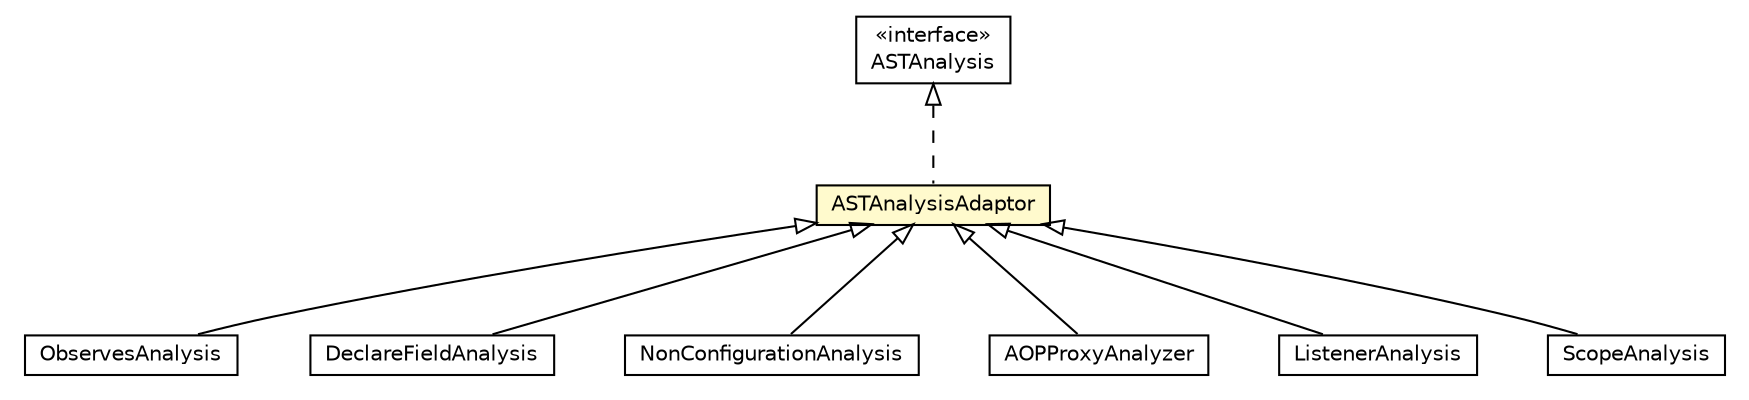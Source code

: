 #!/usr/local/bin/dot
#
# Class diagram 
# Generated by UMLGraph version 5.1 (http://www.umlgraph.org/)
#

digraph G {
	edge [fontname="Helvetica",fontsize=10,labelfontname="Helvetica",labelfontsize=10];
	node [fontname="Helvetica",fontsize=10,shape=plaintext];
	nodesep=0.25;
	ranksep=0.5;
	// org.androidtransfuse.analysis.astAnalyzer.ObservesAnalysis
	c37876 [label=<<table title="org.androidtransfuse.analysis.astAnalyzer.ObservesAnalysis" border="0" cellborder="1" cellspacing="0" cellpadding="2" port="p" href="./ObservesAnalysis.html">
		<tr><td><table border="0" cellspacing="0" cellpadding="1">
<tr><td align="center" balign="center"> ObservesAnalysis </td></tr>
		</table></td></tr>
		</table>>, fontname="Helvetica", fontcolor="black", fontsize=10.0];
	// org.androidtransfuse.analysis.astAnalyzer.DeclareFieldAnalysis
	c37881 [label=<<table title="org.androidtransfuse.analysis.astAnalyzer.DeclareFieldAnalysis" border="0" cellborder="1" cellspacing="0" cellpadding="2" port="p" href="./DeclareFieldAnalysis.html">
		<tr><td><table border="0" cellspacing="0" cellpadding="1">
<tr><td align="center" balign="center"> DeclareFieldAnalysis </td></tr>
		</table></td></tr>
		</table>>, fontname="Helvetica", fontcolor="black", fontsize=10.0];
	// org.androidtransfuse.analysis.astAnalyzer.ASTAnalysis
	c37882 [label=<<table title="org.androidtransfuse.analysis.astAnalyzer.ASTAnalysis" border="0" cellborder="1" cellspacing="0" cellpadding="2" port="p" href="./ASTAnalysis.html">
		<tr><td><table border="0" cellspacing="0" cellpadding="1">
<tr><td align="center" balign="center"> &#171;interface&#187; </td></tr>
<tr><td align="center" balign="center"> ASTAnalysis </td></tr>
		</table></td></tr>
		</table>>, fontname="Helvetica", fontcolor="black", fontsize=10.0];
	// org.androidtransfuse.analysis.astAnalyzer.NonConfigurationAnalysis
	c37885 [label=<<table title="org.androidtransfuse.analysis.astAnalyzer.NonConfigurationAnalysis" border="0" cellborder="1" cellspacing="0" cellpadding="2" port="p" href="./NonConfigurationAnalysis.html">
		<tr><td><table border="0" cellspacing="0" cellpadding="1">
<tr><td align="center" balign="center"> NonConfigurationAnalysis </td></tr>
		</table></td></tr>
		</table>>, fontname="Helvetica", fontcolor="black", fontsize=10.0];
	// org.androidtransfuse.analysis.astAnalyzer.AOPProxyAnalyzer
	c37886 [label=<<table title="org.androidtransfuse.analysis.astAnalyzer.AOPProxyAnalyzer" border="0" cellborder="1" cellspacing="0" cellpadding="2" port="p" href="./AOPProxyAnalyzer.html">
		<tr><td><table border="0" cellspacing="0" cellpadding="1">
<tr><td align="center" balign="center"> AOPProxyAnalyzer </td></tr>
		</table></td></tr>
		</table>>, fontname="Helvetica", fontcolor="black", fontsize=10.0];
	// org.androidtransfuse.analysis.astAnalyzer.ListenerAnalysis
	c37888 [label=<<table title="org.androidtransfuse.analysis.astAnalyzer.ListenerAnalysis" border="0" cellborder="1" cellspacing="0" cellpadding="2" port="p" href="./ListenerAnalysis.html">
		<tr><td><table border="0" cellspacing="0" cellpadding="1">
<tr><td align="center" balign="center"> ListenerAnalysis </td></tr>
		</table></td></tr>
		</table>>, fontname="Helvetica", fontcolor="black", fontsize=10.0];
	// org.androidtransfuse.analysis.astAnalyzer.ASTAnalysisAdaptor
	c37891 [label=<<table title="org.androidtransfuse.analysis.astAnalyzer.ASTAnalysisAdaptor" border="0" cellborder="1" cellspacing="0" cellpadding="2" port="p" bgcolor="lemonChiffon" href="./ASTAnalysisAdaptor.html">
		<tr><td><table border="0" cellspacing="0" cellpadding="1">
<tr><td align="center" balign="center"> ASTAnalysisAdaptor </td></tr>
		</table></td></tr>
		</table>>, fontname="Helvetica", fontcolor="black", fontsize=10.0];
	// org.androidtransfuse.analysis.astAnalyzer.ScopeAnalysis
	c37892 [label=<<table title="org.androidtransfuse.analysis.astAnalyzer.ScopeAnalysis" border="0" cellborder="1" cellspacing="0" cellpadding="2" port="p" href="./ScopeAnalysis.html">
		<tr><td><table border="0" cellspacing="0" cellpadding="1">
<tr><td align="center" balign="center"> ScopeAnalysis </td></tr>
		</table></td></tr>
		</table>>, fontname="Helvetica", fontcolor="black", fontsize=10.0];
	//org.androidtransfuse.analysis.astAnalyzer.ObservesAnalysis extends org.androidtransfuse.analysis.astAnalyzer.ASTAnalysisAdaptor
	c37891:p -> c37876:p [dir=back,arrowtail=empty];
	//org.androidtransfuse.analysis.astAnalyzer.DeclareFieldAnalysis extends org.androidtransfuse.analysis.astAnalyzer.ASTAnalysisAdaptor
	c37891:p -> c37881:p [dir=back,arrowtail=empty];
	//org.androidtransfuse.analysis.astAnalyzer.NonConfigurationAnalysis extends org.androidtransfuse.analysis.astAnalyzer.ASTAnalysisAdaptor
	c37891:p -> c37885:p [dir=back,arrowtail=empty];
	//org.androidtransfuse.analysis.astAnalyzer.AOPProxyAnalyzer extends org.androidtransfuse.analysis.astAnalyzer.ASTAnalysisAdaptor
	c37891:p -> c37886:p [dir=back,arrowtail=empty];
	//org.androidtransfuse.analysis.astAnalyzer.ListenerAnalysis extends org.androidtransfuse.analysis.astAnalyzer.ASTAnalysisAdaptor
	c37891:p -> c37888:p [dir=back,arrowtail=empty];
	//org.androidtransfuse.analysis.astAnalyzer.ASTAnalysisAdaptor implements org.androidtransfuse.analysis.astAnalyzer.ASTAnalysis
	c37882:p -> c37891:p [dir=back,arrowtail=empty,style=dashed];
	//org.androidtransfuse.analysis.astAnalyzer.ScopeAnalysis extends org.androidtransfuse.analysis.astAnalyzer.ASTAnalysisAdaptor
	c37891:p -> c37892:p [dir=back,arrowtail=empty];
}

